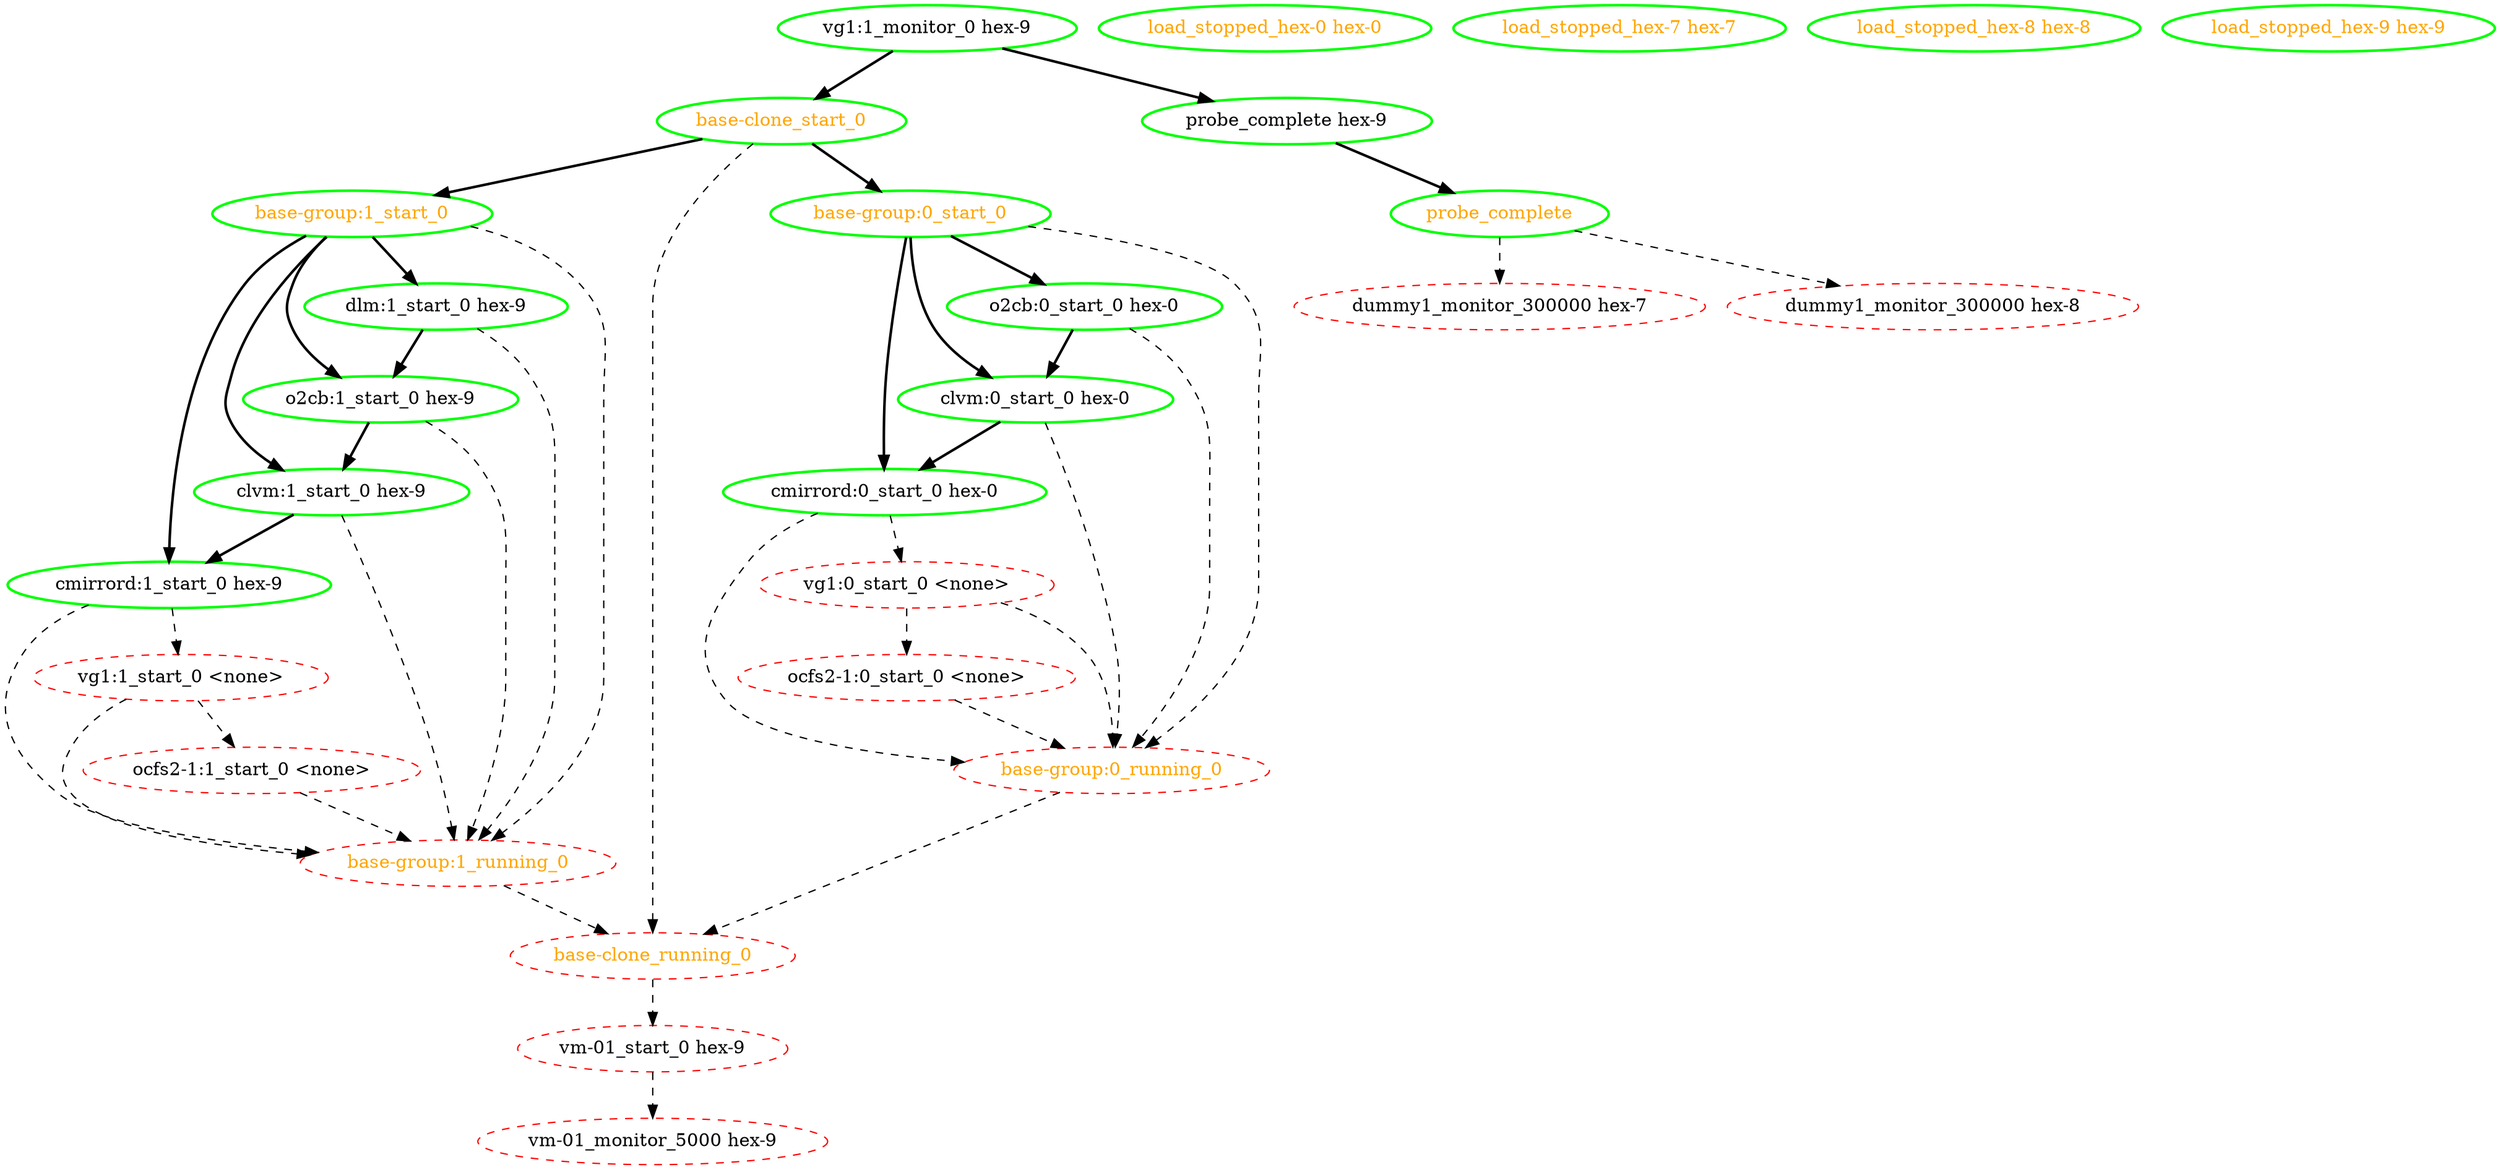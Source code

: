 digraph "g" {
"base-clone_running_0" -> "vm-01_start_0 hex-9" [ style = dashed]
"base-clone_running_0" [ style=dashed color="red" fontcolor="orange"]
"base-clone_start_0" -> "base-clone_running_0" [ style = dashed]
"base-clone_start_0" -> "base-group:0_start_0" [ style = bold]
"base-clone_start_0" -> "base-group:1_start_0" [ style = bold]
"base-clone_start_0" [ style=bold color="green" fontcolor="orange"]
"base-group:0_running_0" -> "base-clone_running_0" [ style = dashed]
"base-group:0_running_0" [ style=dashed color="red" fontcolor="orange"]
"base-group:0_start_0" -> "base-group:0_running_0" [ style = dashed]
"base-group:0_start_0" -> "clvm:0_start_0 hex-0" [ style = bold]
"base-group:0_start_0" -> "cmirrord:0_start_0 hex-0" [ style = bold]
"base-group:0_start_0" -> "o2cb:0_start_0 hex-0" [ style = bold]
"base-group:0_start_0" [ style=bold color="green" fontcolor="orange"]
"base-group:1_running_0" -> "base-clone_running_0" [ style = dashed]
"base-group:1_running_0" [ style=dashed color="red" fontcolor="orange"]
"base-group:1_start_0" -> "base-group:1_running_0" [ style = dashed]
"base-group:1_start_0" -> "clvm:1_start_0 hex-9" [ style = bold]
"base-group:1_start_0" -> "cmirrord:1_start_0 hex-9" [ style = bold]
"base-group:1_start_0" -> "dlm:1_start_0 hex-9" [ style = bold]
"base-group:1_start_0" -> "o2cb:1_start_0 hex-9" [ style = bold]
"base-group:1_start_0" [ style=bold color="green" fontcolor="orange"]
"clvm:0_start_0 hex-0" -> "base-group:0_running_0" [ style = dashed]
"clvm:0_start_0 hex-0" -> "cmirrord:0_start_0 hex-0" [ style = bold]
"clvm:0_start_0 hex-0" [ style=bold color="green" fontcolor="black"]
"clvm:1_start_0 hex-9" -> "base-group:1_running_0" [ style = dashed]
"clvm:1_start_0 hex-9" -> "cmirrord:1_start_0 hex-9" [ style = bold]
"clvm:1_start_0 hex-9" [ style=bold color="green" fontcolor="black"]
"cmirrord:0_start_0 hex-0" -> "base-group:0_running_0" [ style = dashed]
"cmirrord:0_start_0 hex-0" -> "vg1:0_start_0 <none>" [ style = dashed]
"cmirrord:0_start_0 hex-0" [ style=bold color="green" fontcolor="black"]
"cmirrord:1_start_0 hex-9" -> "base-group:1_running_0" [ style = dashed]
"cmirrord:1_start_0 hex-9" -> "vg1:1_start_0 <none>" [ style = dashed]
"cmirrord:1_start_0 hex-9" [ style=bold color="green" fontcolor="black"]
"dlm:1_start_0 hex-9" -> "base-group:1_running_0" [ style = dashed]
"dlm:1_start_0 hex-9" -> "o2cb:1_start_0 hex-9" [ style = bold]
"dlm:1_start_0 hex-9" [ style=bold color="green" fontcolor="black"]
"dummy1_monitor_300000 hex-7" [ style=dashed color="red" fontcolor="black"]
"dummy1_monitor_300000 hex-8" [ style=dashed color="red" fontcolor="black"]
"load_stopped_hex-0 hex-0" [ style=bold color="green" fontcolor="orange"]
"load_stopped_hex-7 hex-7" [ style=bold color="green" fontcolor="orange"]
"load_stopped_hex-8 hex-8" [ style=bold color="green" fontcolor="orange"]
"load_stopped_hex-9 hex-9" [ style=bold color="green" fontcolor="orange"]
"o2cb:0_start_0 hex-0" -> "base-group:0_running_0" [ style = dashed]
"o2cb:0_start_0 hex-0" -> "clvm:0_start_0 hex-0" [ style = bold]
"o2cb:0_start_0 hex-0" [ style=bold color="green" fontcolor="black"]
"o2cb:1_start_0 hex-9" -> "base-group:1_running_0" [ style = dashed]
"o2cb:1_start_0 hex-9" -> "clvm:1_start_0 hex-9" [ style = bold]
"o2cb:1_start_0 hex-9" [ style=bold color="green" fontcolor="black"]
"ocfs2-1:0_start_0 <none>" -> "base-group:0_running_0" [ style = dashed]
"ocfs2-1:0_start_0 <none>" [ style=dashed color="red" fontcolor="black"]
"ocfs2-1:1_start_0 <none>" -> "base-group:1_running_0" [ style = dashed]
"ocfs2-1:1_start_0 <none>" [ style=dashed color="red" fontcolor="black"]
"probe_complete hex-9" -> "probe_complete" [ style = bold]
"probe_complete hex-9" [ style=bold color="green" fontcolor="black"]
"probe_complete" -> "dummy1_monitor_300000 hex-7" [ style = dashed]
"probe_complete" -> "dummy1_monitor_300000 hex-8" [ style = dashed]
"probe_complete" [ style=bold color="green" fontcolor="orange"]
"vg1:0_start_0 <none>" -> "base-group:0_running_0" [ style = dashed]
"vg1:0_start_0 <none>" -> "ocfs2-1:0_start_0 <none>" [ style = dashed]
"vg1:0_start_0 <none>" [ style=dashed color="red" fontcolor="black"]
"vg1:1_monitor_0 hex-9" -> "base-clone_start_0" [ style = bold]
"vg1:1_monitor_0 hex-9" -> "probe_complete hex-9" [ style = bold]
"vg1:1_monitor_0 hex-9" [ style=bold color="green" fontcolor="black"]
"vg1:1_start_0 <none>" -> "base-group:1_running_0" [ style = dashed]
"vg1:1_start_0 <none>" -> "ocfs2-1:1_start_0 <none>" [ style = dashed]
"vg1:1_start_0 <none>" [ style=dashed color="red" fontcolor="black"]
"vm-01_monitor_5000 hex-9" [ style=dashed color="red" fontcolor="black"]
"vm-01_start_0 hex-9" -> "vm-01_monitor_5000 hex-9" [ style = dashed]
"vm-01_start_0 hex-9" [ style=dashed color="red" fontcolor="black"]
}
